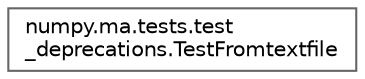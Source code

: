 digraph "Graphical Class Hierarchy"
{
 // LATEX_PDF_SIZE
  bgcolor="transparent";
  edge [fontname=Helvetica,fontsize=10,labelfontname=Helvetica,labelfontsize=10];
  node [fontname=Helvetica,fontsize=10,shape=box,height=0.2,width=0.4];
  rankdir="LR";
  Node0 [id="Node000000",label="numpy.ma.tests.test\l_deprecations.TestFromtextfile",height=0.2,width=0.4,color="grey40", fillcolor="white", style="filled",URL="$df/da0/classnumpy_1_1ma_1_1tests_1_1test__deprecations_1_1TestFromtextfile.html",tooltip=" "];
}
